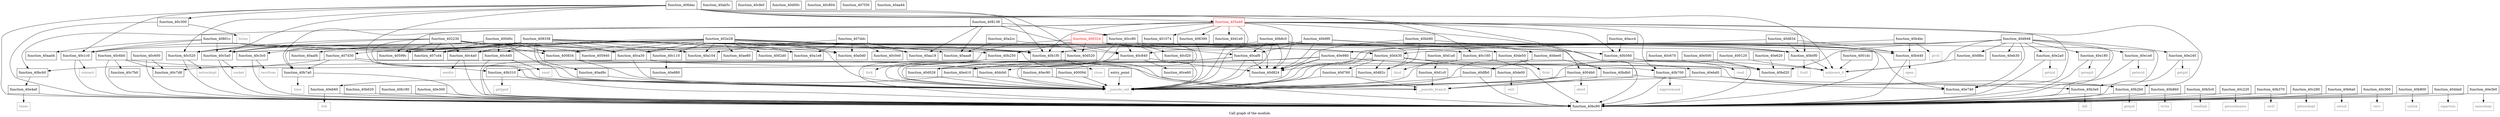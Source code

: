 digraph "Call graph of the module." {
  label="Call graph of the module.";
  node [shape=record];

  Node_function_40aad4 [label="{function_40aad4}"];
  Node_function_40ab5c [label="{function_40ab5c}"];
  Node_function_40acc4 [label="{function_40acc4}"];
  Node_function_40c6b0 [label="{function_40c6b0}"];
  Node_function_40c110 [label="{function_40c110}"];
  Node_function_40c5a0 [label="{function_40c5a0}"];
  Node_function_40b2b0 [label="{function_40b2b0}"];
  Node_function_40b560 [label="{function_40b560}"];
  Node_function_40c160 [label="{function_40c160}"];
  Node_function_40b860 [label="{function_40b860}"];
  Node_function_40c3c0 [label="{function_40c3c0}"];
  Node_function_40b8c0 [label="{function_40b8c0}"];
  Node_function_40b310 [label="{function_40b310}"];
  Node_function_40c1c0 [label="{function_40c1c0}"];
  Node_function_40b5c0 [label="{function_40b5c0}"];
  Node_function_40b9f0 [label="{function_40b9f0}"];
  Node_function_40c440 [label="{function_40c440}"];
  Node_function_40bb90 [label="{function_40bb90}"];
  Node_function_40bc90 [label="{function_40bc90}"];
  Node_function_40c220 [label="{function_40c220}"];
  Node_function_40b370 [label="{function_40b370}"];
  Node_function_40b620 [label="{function_40b620}"];
  Node_function_40c7d8 [label="{function_40c7d8}"];
  Node_function_40bcb0 [label="{function_40bcb0}"];
  Node_function_40c4a0 [label="{function_40c4a0}"];
  Node_function_40bd20 [label="{function_40bd20}"];
  Node_function_40c280 [label="{function_40c280}"];
  Node_function_40c600 [label="{function_40c600}"];
  Node_function_40b6a0 [label="{function_40b6a0}"];
  Node_function_40ad9c [label="{function_40ad9c}"];
  Node_function_40c670 [label="{function_40c670}"];
  Node_function_40ae80 [label="{function_40ae80}"];
  Node_function_40b0f0 [label="{function_40b0f0}"];
  Node_function_40b180 [label="{function_40b180}"];
  Node_function_40b1f0 [label="{function_40b1f0}"];
  Node_function_40b250 [label="{function_40b250}"];
  Node_function_40aaf4 [label="{function_40aaf4}"];
  Node_function_40b700 [label="{function_40b700}"];
  Node_function_40c300 [label="{function_40c300}"];
  Node_function_40b3e0 [label="{function_40b3e0}"];
  Node_function_40b7a0 [label="{function_40b7a0}"];
  Node_function_40b440 [label="{function_40b440}"];
  Node_function_40b4bc [label="{function_40b4bc}"];
  Node_function_40c360 [label="{function_40c360}"];
  Node_function_40b800 [label="{function_40b800}"];
  Node_function_40bdb0 [label="{function_40bdb0}"];
  Node_function_40c7b0 [label="{function_40c7b0}"];
  Node_function_40c520 [label="{function_40c520}"];
  Node_function_40c0e0 [label="{function_40c0e0}"];
  Node_function_40cfe0 [label="{function_40cfe0}"];
  Node_function_40d00c [label="{function_40d00c}"];
  Node_function_40d028 [label="{function_40d028}"];
  Node_function_40d1a0 [label="{function_40d1a0}"];
  Node_function_40d1c0 [label="{function_40d1c0}"];
  Node_fork [color="gray50", fontcolor="gray50", label="{fork}"];
  Node_getpid [color="gray50", fontcolor="gray50", label="{getpid}"];
  Node_function_40c804 [label="{function_40c804}"];
  Node_function_40c840 [label="{function_40c840}"];
  Node_function_40ca30 [label="{function_40ca30}"];
  Node_function_40caf0 [label="{function_40caf0}"];
  Node_function_40cc80 [label="{function_40cc80}"];
  Node_function_40ce60 [label="{function_40ce60}"];
  Node_function_40cf20 [label="{function_40cf20}"];
  Node_geteuid [color="gray50", fontcolor="gray50", label="{geteuid}"];
  Node_getgid [color="gray50", fontcolor="gray50", label="{getgid}"];
  Node_getuid [color="gray50", fontcolor="gray50", label="{getuid}"];
  Node_nanosleep [color="gray50", fontcolor="gray50", label="{nanosleep}"];
  Node_times [color="gray50", fontcolor="gray50", label="{times}"];
  Node_brk [color="gray50", fontcolor="gray50", label="{brk}"];
  Node_abort [color="gray50", fontcolor="gray50", label="{abort}"];
  Node_function_40d1e0 [label="{function_40d1e0}"];
  Node_function_40d430 [label="{function_40d430}"];
  Node_function_40d520 [label="{function_40d520}"];
  Node_function_40d760 [label="{function_40d760}"];
  Node_function_40d824 [label="{function_40d824}"];
  Node_function_40d82c [label="{function_40d82c}"];
  Node_function_40d834 [label="{function_40d834}"];
  Node_function_40d8bc [label="{function_40d8bc}"];
  Node_function_40d948 [label="{function_40d948}"];
  Node_function_40dcb0 [label="{function_40dcb0}"];
  Node_function_40dda0 [label="{function_40dda0}"];
  Node_function_40de00 [label="{function_40de00}"];
  Node_function_40de50 [label="{function_40de50}"];
  Node_function_40dee0 [label="{function_40dee0}"];
  Node_function_40dfb0 [label="{function_40dfb0}"];
  Node_function_40e180 [label="{function_40e180}"];
  Node_function_40e1e0 [label="{function_40e1e0}"];
  Node_function_40e240 [label="{function_40e240}"];
  Node_function_40e2a0 [label="{function_40e2a0}"];
  Node_function_40e300 [label="{function_40e300}"];
  Node_function_40e3b0 [label="{function_40e3b0}"];
  Node_function_40e410 [label="{function_40e410}"];
  Node_function_40e4a0 [label="{function_40e4a0}"];
  Node_function_40e500 [label="{function_40e500}"];
  Node_function_40e620 [label="{function_40e620}"];
  Node_function_40e740 [label="{function_40e740}"];
  Node_function_40e880 [label="{function_40e880}"];
  Node_function_40e980 [label="{function_40e980}"];
  Node_function_40eb30 [label="{function_40eb30}"];
  Node_function_40eb60 [label="{function_40eb60}"];
  Node_function_40ebd0 [label="{function_40ebd0}"];
  Node_function_40ec90 [label="{function_40ec90}"];
  Node_unknown_0 [color="gray50", fontcolor="gray50", label="{unknown_0}"];
  Node_fcntl [color="gray50", fontcolor="gray50", label="{fcntl}"];
  Node_close [color="gray50", fontcolor="gray50", label="{close}"];
  Node_getppid [color="gray50", fontcolor="gray50", label="{getppid}"];
  Node_ioctl [color="gray50", fontcolor="gray50", label="{ioctl}"];
  Node_kill [color="gray50", fontcolor="gray50", label="{kill}"];
  Node_open [color="gray50", fontcolor="gray50", label="{open}"];
  Node_prctl [color="gray50", fontcolor="gray50", label="{prctl}"];
  Node_read [color="gray50", fontcolor="gray50", label="{read}"];
  Node_readlink [color="gray50", fontcolor="gray50", label="{readlink}"];
  Node_setsid [color="gray50", fontcolor="gray50", label="{setsid}"];
  Node_sigprocmask [color="gray50", fontcolor="gray50", label="{sigprocmask}"];
  Node_time [color="gray50", fontcolor="gray50", label="{time}"];
  Node_unlink [color="gray50", fontcolor="gray50", label="{unlink}"];
  Node_write [color="gray50", fontcolor="gray50", label="{write}"];
  Node_bind [color="gray50", fontcolor="gray50", label="{bind}"];
  Node_connect [color="gray50", fontcolor="gray50", label="{connect}"];
  Node_getsockname [color="gray50", fontcolor="gray50", label="{getsockname}"];
  Node_getsockopt [color="gray50", fontcolor="gray50", label="{getsockopt}"];
  Node_listen [color="gray50", fontcolor="gray50", label="{listen}"];
  Node_recv [color="gray50", fontcolor="gray50", label="{recv}"];
  Node_recvfrom [color="gray50", fontcolor="gray50", label="{recvfrom}"];
  Node_send [color="gray50", fontcolor="gray50", label="{send}"];
  Node_sendto [color="gray50", fontcolor="gray50", label="{sendto}"];
  Node_setsockopt [color="gray50", fontcolor="gray50", label="{setsockopt}"];
  Node_socket [color="gray50", fontcolor="gray50", label="{socket}"];
  Node_sigaction [color="gray50", fontcolor="gray50", label="{sigaction}"];
  Node_exit [color="gray50", fontcolor="gray50", label="{exit}"];
  Node_fstat [color="gray50", fontcolor="gray50", label="{fstat}"];
  Node_getegid [color="gray50", fontcolor="gray50", label="{getegid}"];
  Node___pseudo_call [color="gray50", fontcolor="gray50", label="{__pseudo_call}"];
  Node___pseudo_branch [color="gray50", fontcolor="gray50", label="{__pseudo_branch}"];
  Node_function_400094 [label="{function_400094}"];
  Node_function_400120 [label="{function_400120}"];
  Node_function_4001dc [label="{function_4001dc}"];
  Node_entry_point [label="{entry_point}"];
  Node_function_4002d0 [label="{function_4002d0}"];
  Node_function_400324 [color="red", fontcolor="red", label="{function_400324}"];
  Node_function_4004b0 [label="{function_4004b0}"];
  Node_function_400834 [label="{function_400834}"];
  Node_function_400d0c [label="{function_400d0c}"];
  Node_function_401074 [label="{function_401074}"];
  Node_function_402230 [label="{function_402230}"];
  Node_function_402e28 [label="{function_402e28}"];
  Node_function_405940 [label="{function_405940}"];
  Node_function_40599c [label="{function_40599c}"];
  Node_function_405a48 [color="red", fontcolor="red", label="{function_405a48}"];
  Node_function_406390 [label="{function_406390}"];
  Node_function_406dac [label="{function_406dac}"];
  Node_function_407cd4 [label="{function_407cd4}"];
  Node_function_407d30 [label="{function_407d30}"];
  Node_function_407ddc [label="{function_407ddc}"];
  Node_function_407f30 [label="{function_407f30}"];
  Node_function_40801c [label="{function_40801c}"];
  Node_function_408138 [label="{function_408138}"];
  Node_function_408338 [label="{function_408338}"];
  Node_function_40a0d0 [label="{function_40a0d0}"];
  Node_function_40a104 [label="{function_40a104}"];
  Node_function_40a1e8 [label="{function_40a1e8}"];
  Node_function_40a2cc [label="{function_40a2cc}"];
  Node_function_40aa18 [label="{function_40aa18}"];
  Node_function_40aa44 [label="{function_40aa44}"];
  Node_function_40aaa8 [label="{function_40aaa8}"];
  Node_function_40acc4 -> Node_function_40b560;
  Node_function_40c6b0 -> Node_function_40bc90;
  Node_function_40c6b0 -> Node_function_40c7d8;
  Node_function_40c6b0 -> Node_function_40c7b0;
  Node_function_40c6b0 -> Node_function_40dcb0;
  Node_function_40c110 -> Node_function_40e880;
  Node_function_40c5a0 -> Node_function_40bc90;
  Node_function_40c5a0 -> Node_socket;
  Node_function_40b2b0 -> Node_function_40bc90;
  Node_function_40b2b0 -> Node_getpid;
  Node_function_40b560 -> Node_function_40bc90;
  Node_function_40b560 -> Node_read;
  Node_function_40c160 -> Node_function_40bc90;
  Node_function_40c160 -> Node_bind;
  Node_function_40b860 -> Node_function_40bc90;
  Node_function_40b860 -> Node_write;
  Node_function_40c3c0 -> Node_function_40bc90;
  Node_function_40c3c0 -> Node_recvfrom;
  Node_function_40b8c0 -> Node_function_40bc90;
  Node_function_40b8c0 -> Node_function_40b1f0;
  Node_function_40b8c0 -> Node_function_40caf0;
  Node_function_40b8c0 -> Node_function_40d824;
  Node_function_40b8c0 -> Node_function_40d82c;
  Node_function_40b8c0 -> Node___pseudo_call;
  Node_function_40b310 -> Node_function_40bc90;
  Node_function_40b310 -> Node_getppid;
  Node_function_40c1c0 -> Node_function_40bc90;
  Node_function_40c1c0 -> Node_connect;
  Node_function_40b5c0 -> Node_function_40bc90;
  Node_function_40b5c0 -> Node_readlink;
  Node_function_40b9f0 -> Node_function_40bc90;
  Node_function_40b9f0 -> Node_function_40b0f0;
  Node_function_40b9f0 -> Node_function_40b1f0;
  Node_function_40b9f0 -> Node_function_40b440;
  Node_function_40b9f0 -> Node_function_40c840;
  Node_function_40b9f0 -> Node_function_40ca30;
  Node_function_40b9f0 -> Node_function_40caf0;
  Node_function_40b9f0 -> Node_function_40d824;
  Node_function_40b9f0 -> Node_function_40de50;
  Node_function_40c440 -> Node_function_40bc90;
  Node_function_40c440 -> Node_send;
  Node_function_40bb90 -> Node_function_40d824;
  Node_function_40bb90 -> Node_function_40d82c;
  Node_function_40bb90 -> Node_function_40dee0;
  Node_function_40c220 -> Node_function_40bc90;
  Node_function_40c220 -> Node_getsockname;
  Node_function_40b370 -> Node_function_40bc90;
  Node_function_40b370 -> Node_ioctl;
  Node_function_40b620 -> Node_function_40bc90;
  Node_function_40bcb0 -> Node_function_40e4a0;
  Node_function_40c4a0 -> Node_function_40bc90;
  Node_function_40c4a0 -> Node_sendto;
  Node_function_40c280 -> Node_function_40bc90;
  Node_function_40c280 -> Node_getsockopt;
  Node_function_40c600 -> Node_function_40bc90;
  Node_function_40c600 -> Node_function_40c7d8;
  Node_function_40b6a0 -> Node_function_40bc90;
  Node_function_40b6a0 -> Node_setsid;
  Node_function_40ad9c -> Node___pseudo_call;
  Node_function_40c670 -> Node_function_40bd20;
  Node_function_40b0f0 -> Node_unknown_0;
  Node_function_40b0f0 -> Node_fcntl;
  Node_function_40b180 -> Node_function_40bc90;
  Node_function_40b1f0 -> Node_function_40bc90;
  Node_function_40b1f0 -> Node_close;
  Node_function_40b250 -> Node_function_40bc90;
  Node_function_40b250 -> Node_fork;
  Node_function_40b700 -> Node_function_40bc90;
  Node_function_40b700 -> Node_sigprocmask;
  Node_function_40c300 -> Node_function_40bc90;
  Node_function_40c300 -> Node_listen;
  Node_function_40b3e0 -> Node_function_40bc90;
  Node_function_40b3e0 -> Node_kill;
  Node_function_40b7a0 -> Node_function_40bc90;
  Node_function_40b7a0 -> Node_time;
  Node_function_40b440 -> Node_function_40bc90;
  Node_function_40b440 -> Node_open;
  Node_function_40b4bc -> Node_function_40b440;
  Node_function_40b4bc -> Node_prctl;
  Node_function_40b4bc -> Node___pseudo_call;
  Node_function_40c360 -> Node_function_40bc90;
  Node_function_40c360 -> Node_recv;
  Node_function_40b800 -> Node_function_40bc90;
  Node_function_40b800 -> Node_unlink;
  Node_function_40bdb0 -> Node_function_40e740;
  Node_function_40bdb0 -> Node___pseudo_branch;
  Node_function_40c520 -> Node_function_40bc90;
  Node_function_40c520 -> Node_setsockopt;
  Node_function_40d028 -> Node___pseudo_call;
  Node_function_40d1a0 -> Node_function_40d1c0;
  Node_function_40d1c0 -> Node___pseudo_branch;
  Node_function_40c840 -> Node_function_40d028;
  Node_function_40c840 -> Node_function_40ce60;
  Node_function_40c840 -> Node_function_40d824;
  Node_function_40c840 -> Node_function_40e410;
  Node_function_40c840 -> Node___pseudo_call;
  Node_function_40ca30 -> Node_function_40bc90;
  Node_function_40ca30 -> Node_function_40bd20;
  Node_function_40ca30 -> Node___pseudo_call;
  Node_function_40caf0 -> Node_function_40d028;
  Node_function_40caf0 -> Node_function_40d824;
  Node_function_40caf0 -> Node_function_40e410;
  Node_function_40caf0 -> Node___pseudo_call;
  Node_function_40cc80 -> Node_function_40d028;
  Node_function_40cc80 -> Node_function_40c840;
  Node_function_40cc80 -> Node_function_40caf0;
  Node_function_40cc80 -> Node_function_40cf20;
  Node_function_40cc80 -> Node_function_40d824;
  Node_function_40cc80 -> Node_function_40e740;
  Node_function_40cc80 -> Node___pseudo_call;
  Node_function_40d1e0 -> Node___pseudo_call;
  Node_function_40d430 -> Node_function_40d760;
  Node_function_40d430 -> Node_function_40d824;
  Node_function_40d430 -> Node_function_40d82c;
  Node_function_40d430 -> Node_function_40de00;
  Node_function_40d430 -> Node_unknown_0;
  Node_function_40d430 -> Node___pseudo_call;
  Node_function_40d520 -> Node___pseudo_call;
  Node_function_40d760 -> Node___pseudo_call;
  Node_function_40d760 -> Node___pseudo_branch;
  Node_function_40d834 -> Node_function_40b0f0;
  Node_function_40d834 -> Node_function_40b440;
  Node_function_40d834 -> Node_function_40e980;
  Node_function_40d8bc -> Node_unknown_0;
  Node_function_40d948 -> Node_function_40bc90;
  Node_function_40d948 -> Node_function_40bd20;
  Node_function_40d948 -> Node_function_40d430;
  Node_function_40d948 -> Node_function_40d8bc;
  Node_function_40d948 -> Node_function_40e180;
  Node_function_40d948 -> Node_function_40e1e0;
  Node_function_40d948 -> Node_function_40e240;
  Node_function_40d948 -> Node_function_40e2a0;
  Node_function_40d948 -> Node_function_40e740;
  Node_function_40d948 -> Node_function_40eb30;
  Node_function_40d948 -> Node_unknown_0;
  Node_function_40d948 -> Node___pseudo_call;
  Node_function_40dcb0 -> Node___pseudo_call;
  Node_function_40dda0 -> Node_function_40bc90;
  Node_function_40dda0 -> Node_sigaction;
  Node_function_40de00 -> Node_exit;
  Node_function_40de50 -> Node_fstat;
  Node_function_40de50 -> Node___pseudo_call;
  Node_function_40dee0 -> Node_function_40bdb0;
  Node_function_40dee0 -> Node_function_40dfb0;
  Node_function_40dee0 -> Node___pseudo_call;
  Node_function_40dfb0 -> Node_function_40bc90;
  Node_function_40dfb0 -> Node___pseudo_call;
  Node_function_40e180 -> Node_function_40bc90;
  Node_function_40e180 -> Node_getegid;
  Node_function_40e1e0 -> Node_function_40bc90;
  Node_function_40e1e0 -> Node_geteuid;
  Node_function_40e240 -> Node_function_40bc90;
  Node_function_40e240 -> Node_getgid;
  Node_function_40e2a0 -> Node_function_40bc90;
  Node_function_40e2a0 -> Node_getuid;
  Node_function_40e300 -> Node_function_40bc90;
  Node_function_40e3b0 -> Node_function_40bc90;
  Node_function_40e3b0 -> Node_nanosleep;
  Node_function_40e410 -> Node_function_40eb60;
  Node_function_40e410 -> Node___pseudo_call;
  Node_function_40e4a0 -> Node_function_40bc90;
  Node_function_40e4a0 -> Node_times;
  Node_function_40e500 -> Node_function_40bd20;
  Node_function_40e620 -> Node_function_40bd20;
  Node_function_40e980 -> Node_function_40c7d8;
  Node_function_40e980 -> Node_function_40b700;
  Node_function_40e980 -> Node_function_40d824;
  Node_function_40e980 -> Node_function_40dcb0;
  Node_function_40e980 -> Node_function_40ebd0;
  Node_function_40e980 -> Node___pseudo_call;
  Node_function_40eb60 -> Node_function_40bc90;
  Node_function_40eb60 -> Node_brk;
  Node_function_40ebd0 -> Node_function_40b2b0;
  Node_function_40ebd0 -> Node_function_40b3e0;
  Node_function_40ebd0 -> Node___pseudo_call;
  Node_function_40ec90 -> Node___pseudo_call;
  Node_function_400094 -> Node___pseudo_call;
  Node_function_400120 -> Node_unknown_0;
  Node_function_400120 -> Node___pseudo_call;
  Node_function_4001dc -> Node_unknown_0;
  Node_entry_point -> Node___pseudo_call;
  Node_function_400324 -> Node_function_40b310;
  Node_function_400324 -> Node_function_40b250;
  Node_function_400324 -> Node_function_40b3e0;
  Node_function_400324 -> Node_function_40d430;
  Node_function_400324 -> Node_function_40d520;
  Node_function_400324 -> Node___pseudo_call;
  Node_function_4004b0 -> Node_abort;
  Node_function_4004b0 -> Node___pseudo_call;
  Node_function_4004b0 -> Node___pseudo_branch;
  Node_function_400834 -> Node___pseudo_call;
  Node_function_400834 -> Node___pseudo_branch;
  Node_function_400d0c -> Node_function_40c5a0;
  Node_function_400d0c -> Node_function_40c160;
  Node_function_400d0c -> Node_function_40c1c0;
  Node_function_400d0c -> Node_function_40c440;
  Node_function_400d0c -> Node_function_40ca30;
  Node_function_400d0c -> Node___pseudo_call;
  Node_function_400d0c -> Node_function_400834;
  Node_function_400d0c -> Node_function_407cd4;
  Node_function_401074 -> Node___pseudo_call;
  Node_function_402230 -> Node_function_40c5a0;
  Node_function_402230 -> Node_function_40c4a0;
  Node_function_402230 -> Node_function_40b1f0;
  Node_function_402230 -> Node_function_40c520;
  Node_function_402230 -> Node_function_40ca30;
  Node_function_402230 -> Node___pseudo_call;
  Node_function_402230 -> Node_function_400834;
  Node_function_402230 -> Node_function_405940;
  Node_function_402230 -> Node_function_40599c;
  Node_function_402230 -> Node_function_407cd4;
  Node_function_402e28 -> Node_function_40c110;
  Node_function_402e28 -> Node_function_40c5a0;
  Node_function_402e28 -> Node_function_40b560;
  Node_function_402e28 -> Node_function_40c4a0;
  Node_function_402e28 -> Node_function_40ae80;
  Node_function_402e28 -> Node_function_40b1f0;
  Node_function_402e28 -> Node_function_40b440;
  Node_function_402e28 -> Node_function_40c520;
  Node_function_402e28 -> Node_function_40ca30;
  Node_function_402e28 -> Node___pseudo_call;
  Node_function_402e28 -> Node_function_4002d0;
  Node_function_402e28 -> Node_function_400834;
  Node_function_402e28 -> Node_function_405940;
  Node_function_402e28 -> Node_function_40599c;
  Node_function_402e28 -> Node_function_407cd4;
  Node_function_402e28 -> Node_function_40a0d0;
  Node_function_402e28 -> Node_function_40a104;
  Node_function_402e28 -> Node_function_40a1e8;
  Node_function_402e28 -> Node_function_40aa18;
  Node_function_402e28 -> Node_function_40aaa8;
  Node_function_405a48 -> Node_function_40b2b0;
  Node_function_405a48 -> Node_function_40b560;
  Node_function_405a48 -> Node_function_40bcb0;
  Node_function_405a48 -> Node_function_40b1f0;
  Node_function_405a48 -> Node_function_40b700;
  Node_function_405a48 -> Node_function_40b7a0;
  Node_function_405a48 -> Node_function_40d1e0;
  Node_function_405a48 -> Node_function_40d824;
  Node_function_405a48 -> Node_function_40e740;
  Node_function_405a48 -> Node_unknown_0;
  Node_function_405a48 -> Node___pseudo_call;
  Node_function_405a48 -> Node_function_400324;
  Node_function_405a48 -> Node_function_4004b0;
  Node_function_405a48 -> Node_function_401074;
  Node_function_405a48 -> Node_function_40599c;
  Node_function_405a48 -> Node_function_406390;
  Node_function_406390 -> Node___pseudo_call;
  Node_function_406dac -> Node_function_40c5a0;
  Node_function_406dac -> Node_function_40c160;
  Node_function_406dac -> Node_function_40c1c0;
  Node_function_406dac -> Node_function_40bc90;
  Node_function_406dac -> Node_function_40b0f0;
  Node_function_406dac -> Node_function_40b1f0;
  Node_function_406dac -> Node_function_40c300;
  Node_function_406dac -> Node_function_40c520;
  Node_function_406dac -> Node_function_40d520;
  Node_function_406dac -> Node___pseudo_call;
  Node_function_406dac -> Node___pseudo_branch;
  Node_function_406dac -> Node_function_405a48;
  Node_function_407d30 -> Node_function_40b2b0;
  Node_function_407d30 -> Node_function_40b310;
  Node_function_407d30 -> Node_function_40bcb0;
  Node_function_407d30 -> Node_function_40b7a0;
  Node_function_407ddc -> Node_function_40c0e0;
  Node_function_407ddc -> Node_function_40a0d0;
  Node_function_407ddc -> Node_function_40a104;
  Node_function_407ddc -> Node_function_40a1e8;
  Node_function_407ddc -> Node_function_40aa18;
  Node_function_40801c -> Node_function_40aad4;
  Node_function_40801c -> Node_function_40c5a0;
  Node_function_40801c -> Node_function_40c1c0;
  Node_function_40801c -> Node_function_40b0f0;
  Node_function_40801c -> Node_function_40b1f0;
  Node_function_408138 -> Node_function_40c840;
  Node_function_408138 -> Node_function_40cc80;
  Node_function_408138 -> Node_function_40aa18;
  Node_function_408138 -> Node_function_40aaa8;
  Node_function_408338 -> Node_function_40c110;
  Node_function_408338 -> Node_function_40c5a0;
  Node_function_408338 -> Node_function_40c3c0;
  Node_function_408338 -> Node_function_40c1c0;
  Node_function_408338 -> Node_function_40c440;
  Node_function_408338 -> Node_function_40c4a0;
  Node_function_408338 -> Node_function_40ad9c;
  Node_function_408338 -> Node_function_40b0f0;
  Node_function_408338 -> Node_function_40b1f0;
  Node_function_408338 -> Node_function_40b250;
  Node_function_408338 -> Node_function_40aaf4;
  Node_function_408338 -> Node_function_40b7a0;
  Node_function_408338 -> Node_function_40bdb0;
  Node_function_408338 -> Node_function_40c520;
  Node_function_408338 -> Node_function_40ca30;
  Node_function_408338 -> Node_function_40d430;
  Node_function_408338 -> Node___pseudo_call;
  Node_function_408338 -> Node___pseudo_branch;
  Node_function_408338 -> Node_function_40599c;
  Node_function_408338 -> Node_function_407cd4;
  Node_function_408338 -> Node_function_407d30;
  Node_function_408338 -> Node_function_40a0d0;
  Node_function_408338 -> Node_function_40a104;
  Node_function_408338 -> Node_function_40a1e8;
  Node_function_40a2cc -> Node_function_40c840;
  Node_function_40a2cc -> Node_function_40aaa8;
}
